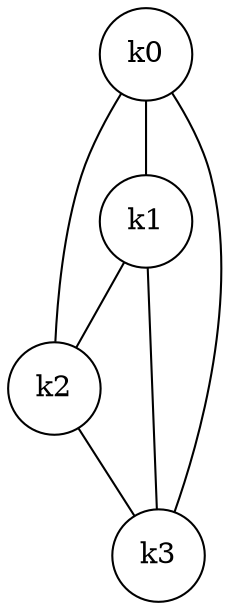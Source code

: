 graph G {
	graph [name=G];
	node [label="\N",
		shape=circle
	];
	1	[label=k0];
	2	[label=k1];
	3	[label=k2];
	4	[label=k3];
	1 -- 2	[key=0];
	1 -- 3	[key=0];
	1 -- 4	[key=0];
	2 -- 3	[key=0];
	2 -- 4	[key=0];
	3 -- 4	[key=0];
}
